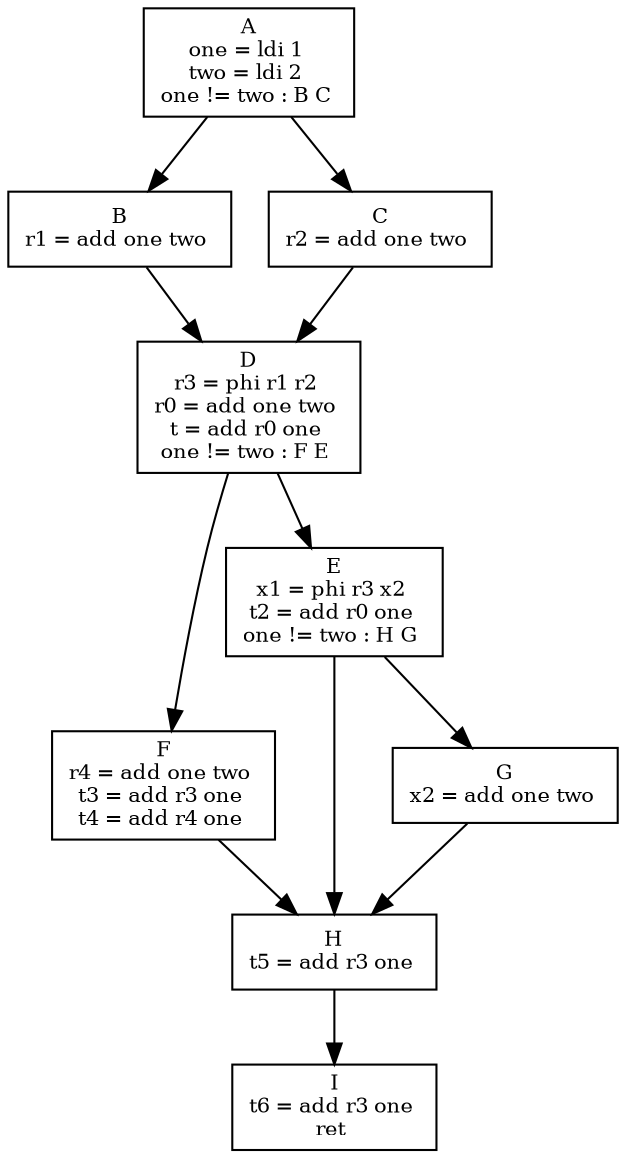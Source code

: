 digraph CFG {
A [shape=box,fontsize=10,label="A\none = ldi 1 \ntwo = ldi 2 \none != two : B C \n"];
A -> B;
A -> C;
B [shape=box,fontsize=10,label="B\nr1 = add one two \n"];
B -> D;
C [shape=box,fontsize=10,label="C\nr2 = add one two \n"];
C -> D;
D [shape=box,fontsize=10,label="D\nr3 = phi r1 r2 \nr0 = add one two \nt = add r0 one \none != two : F E \n"];
D -> F;
D -> E;
E [shape=box,fontsize=10,label="E\nx1 = phi r3 x2 \nt2 = add r0 one \none != two : H G \n"];
E -> H;
E -> G;
F [shape=box,fontsize=10,label="F\nr4 = add one two \nt3 = add r3 one \nt4 = add r4 one \n"];
F -> H;
G [shape=box,fontsize=10,label="G\nx2 = add one two \n"];
G -> H;
H [shape=box,fontsize=10,label="H\nt5 = add r3 one \n"];
H -> I;
I [shape=box,fontsize=10,label="I\nt6 = add r3 one \nret \n"];
 }